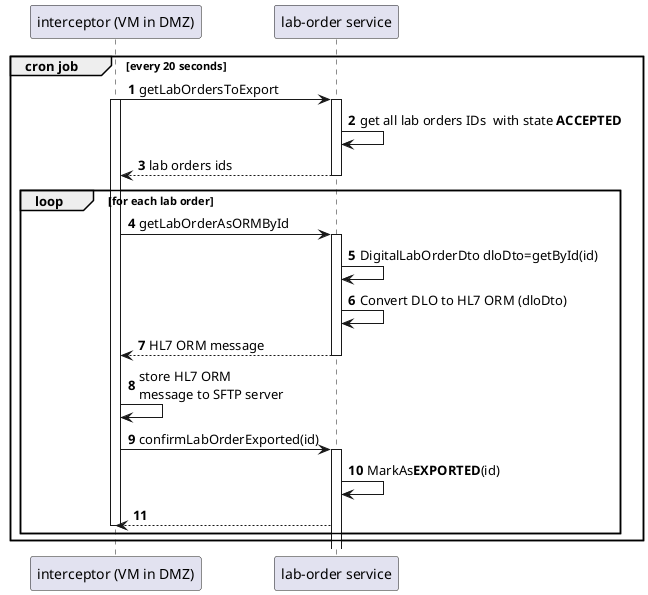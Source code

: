 @startuml
'https://plantuml.com/sequence-diagram

autonumber

participant "interceptor (VM in DMZ)" as icp
participant "lab-order service" as lab

group cron job [every 20 seconds]
icp -> lab: getLabOrdersToExport
activate icp
activate lab
lab -> lab: get all lab orders IDs  with state <b>ACCEPTED</b>
lab --> icp: lab orders ids
deactivate lab

loop for each lab order

icp -> lab: getLabOrderAsORMById
activate lab
lab -> lab: DigitalLabOrderDto dloDto=getById(id)
lab -> lab: Convert DLO to HL7 ORM (dloDto)

lab --> icp: HL7 ORM message
deactivate lab

icp -> icp: store HL7 ORM \nmessage to SFTP server

icp -> lab: confirmLabOrderExported(id)
activate lab

lab -> lab: MarkAs<b>EXPORTED</b>(id)


lab --> icp
deactivate icp

end
end

@enduml
